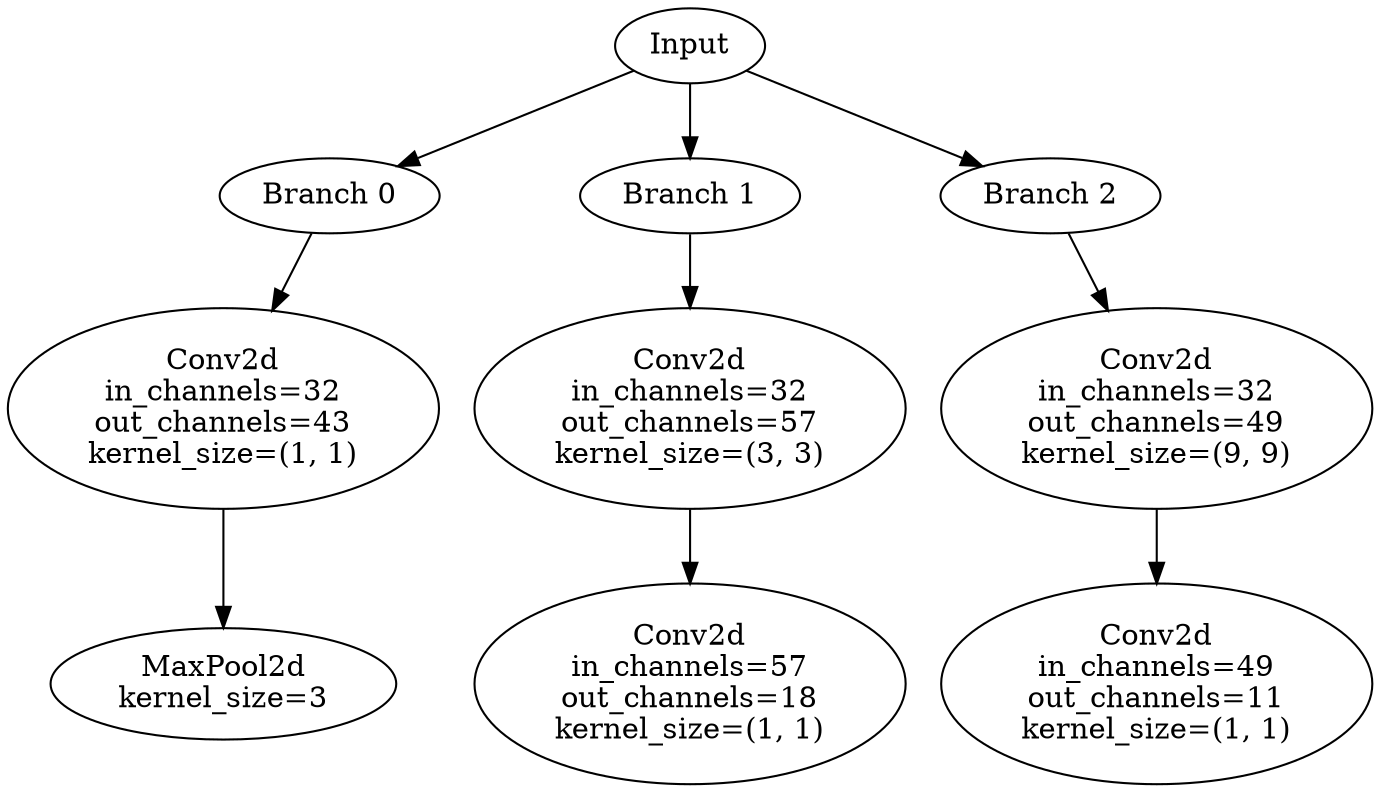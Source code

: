 // Inception Module - Coral 29
digraph {
	Input [label=Input]
	Branch_0 [label="Branch 0"]
	Input -> Branch_0
	Branch_0_Layer_0 [label="Conv2d
in_channels=32
out_channels=43
kernel_size=(1, 1)"]
	Branch_0 -> Branch_0_Layer_0
	Branch_0_Layer_1 [label="MaxPool2d
kernel_size=3"]
	Branch_0_Layer_0 -> Branch_0_Layer_1
	Branch_1 [label="Branch 1"]
	Input -> Branch_1
	Branch_1_Layer_0 [label="Conv2d
in_channels=32
out_channels=57
kernel_size=(3, 3)"]
	Branch_1 -> Branch_1_Layer_0
	Branch_1_Layer_1 [label="Conv2d
in_channels=57
out_channels=18
kernel_size=(1, 1)"]
	Branch_1_Layer_0 -> Branch_1_Layer_1
	Branch_2 [label="Branch 2"]
	Input -> Branch_2
	Branch_2_Layer_0 [label="Conv2d
in_channels=32
out_channels=49
kernel_size=(9, 9)"]
	Branch_2 -> Branch_2_Layer_0
	Branch_2_Layer_1 [label="Conv2d
in_channels=49
out_channels=11
kernel_size=(1, 1)"]
	Branch_2_Layer_0 -> Branch_2_Layer_1
}
